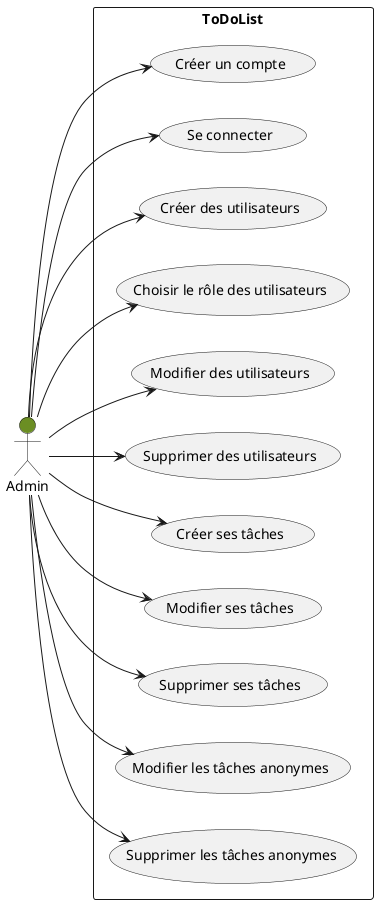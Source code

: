 @startuml Admin

left to right direction

actor "Admin" as admin #OliveDrab

rectangle ToDoList {

  usecase "Créer un compte" as UC1
  usecase "Se connecter" as UC2
  usecase "Créer des utilisateurs" as UC3
  usecase "Choisir le rôle des utilisateurs" as UC4
  usecase "Modifier des utilisateurs" as UC5
  usecase "Supprimer des utilisateurs" as UC6
  usecase "Créer ses tâches" as UC7
  usecase "Modifier ses tâches" as UC8
  usecase "Supprimer ses tâches" as UC9
  usecase "Modifier les tâches anonymes" as UC10
  usecase "Supprimer les tâches anonymes" as UC11
  
}

admin --> UC1
admin --> UC2
admin --> UC3
admin --> UC4
admin --> UC5
admin --> UC6
admin --> UC7
admin --> UC8
admin --> UC9
admin --> UC10
admin --> UC11
@enduml
